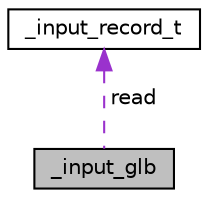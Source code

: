 digraph "_input_glb"
{
 // LATEX_PDF_SIZE
  edge [fontname="Helvetica",fontsize="10",labelfontname="Helvetica",labelfontsize="10"];
  node [fontname="Helvetica",fontsize="10",shape=record];
  Node1 [label="_input_glb",height=0.2,width=0.4,color="black", fillcolor="grey75", style="filled", fontcolor="black",tooltip=" "];
  Node2 -> Node1 [dir="back",color="darkorchid3",fontsize="10",style="dashed",label=" read" ];
  Node2 [label="_input_record_t",height=0.2,width=0.4,color="black", fillcolor="white", style="filled",URL="$d4/dab/struct__input__record__t.html",tooltip=" "];
}
